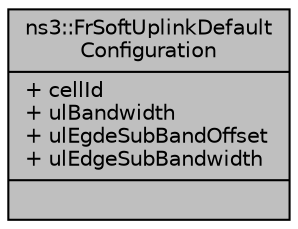 digraph "ns3::FrSoftUplinkDefaultConfiguration"
{
  edge [fontname="Helvetica",fontsize="10",labelfontname="Helvetica",labelfontsize="10"];
  node [fontname="Helvetica",fontsize="10",shape=record];
  Node1 [label="{ns3::FrSoftUplinkDefault\lConfiguration\n|+ cellId\l+ ulBandwidth\l+ ulEgdeSubBandOffset\l+ ulEdgeSubBandwidth\l|}",height=0.2,width=0.4,color="black", fillcolor="grey75", style="filled", fontcolor="black"];
}
